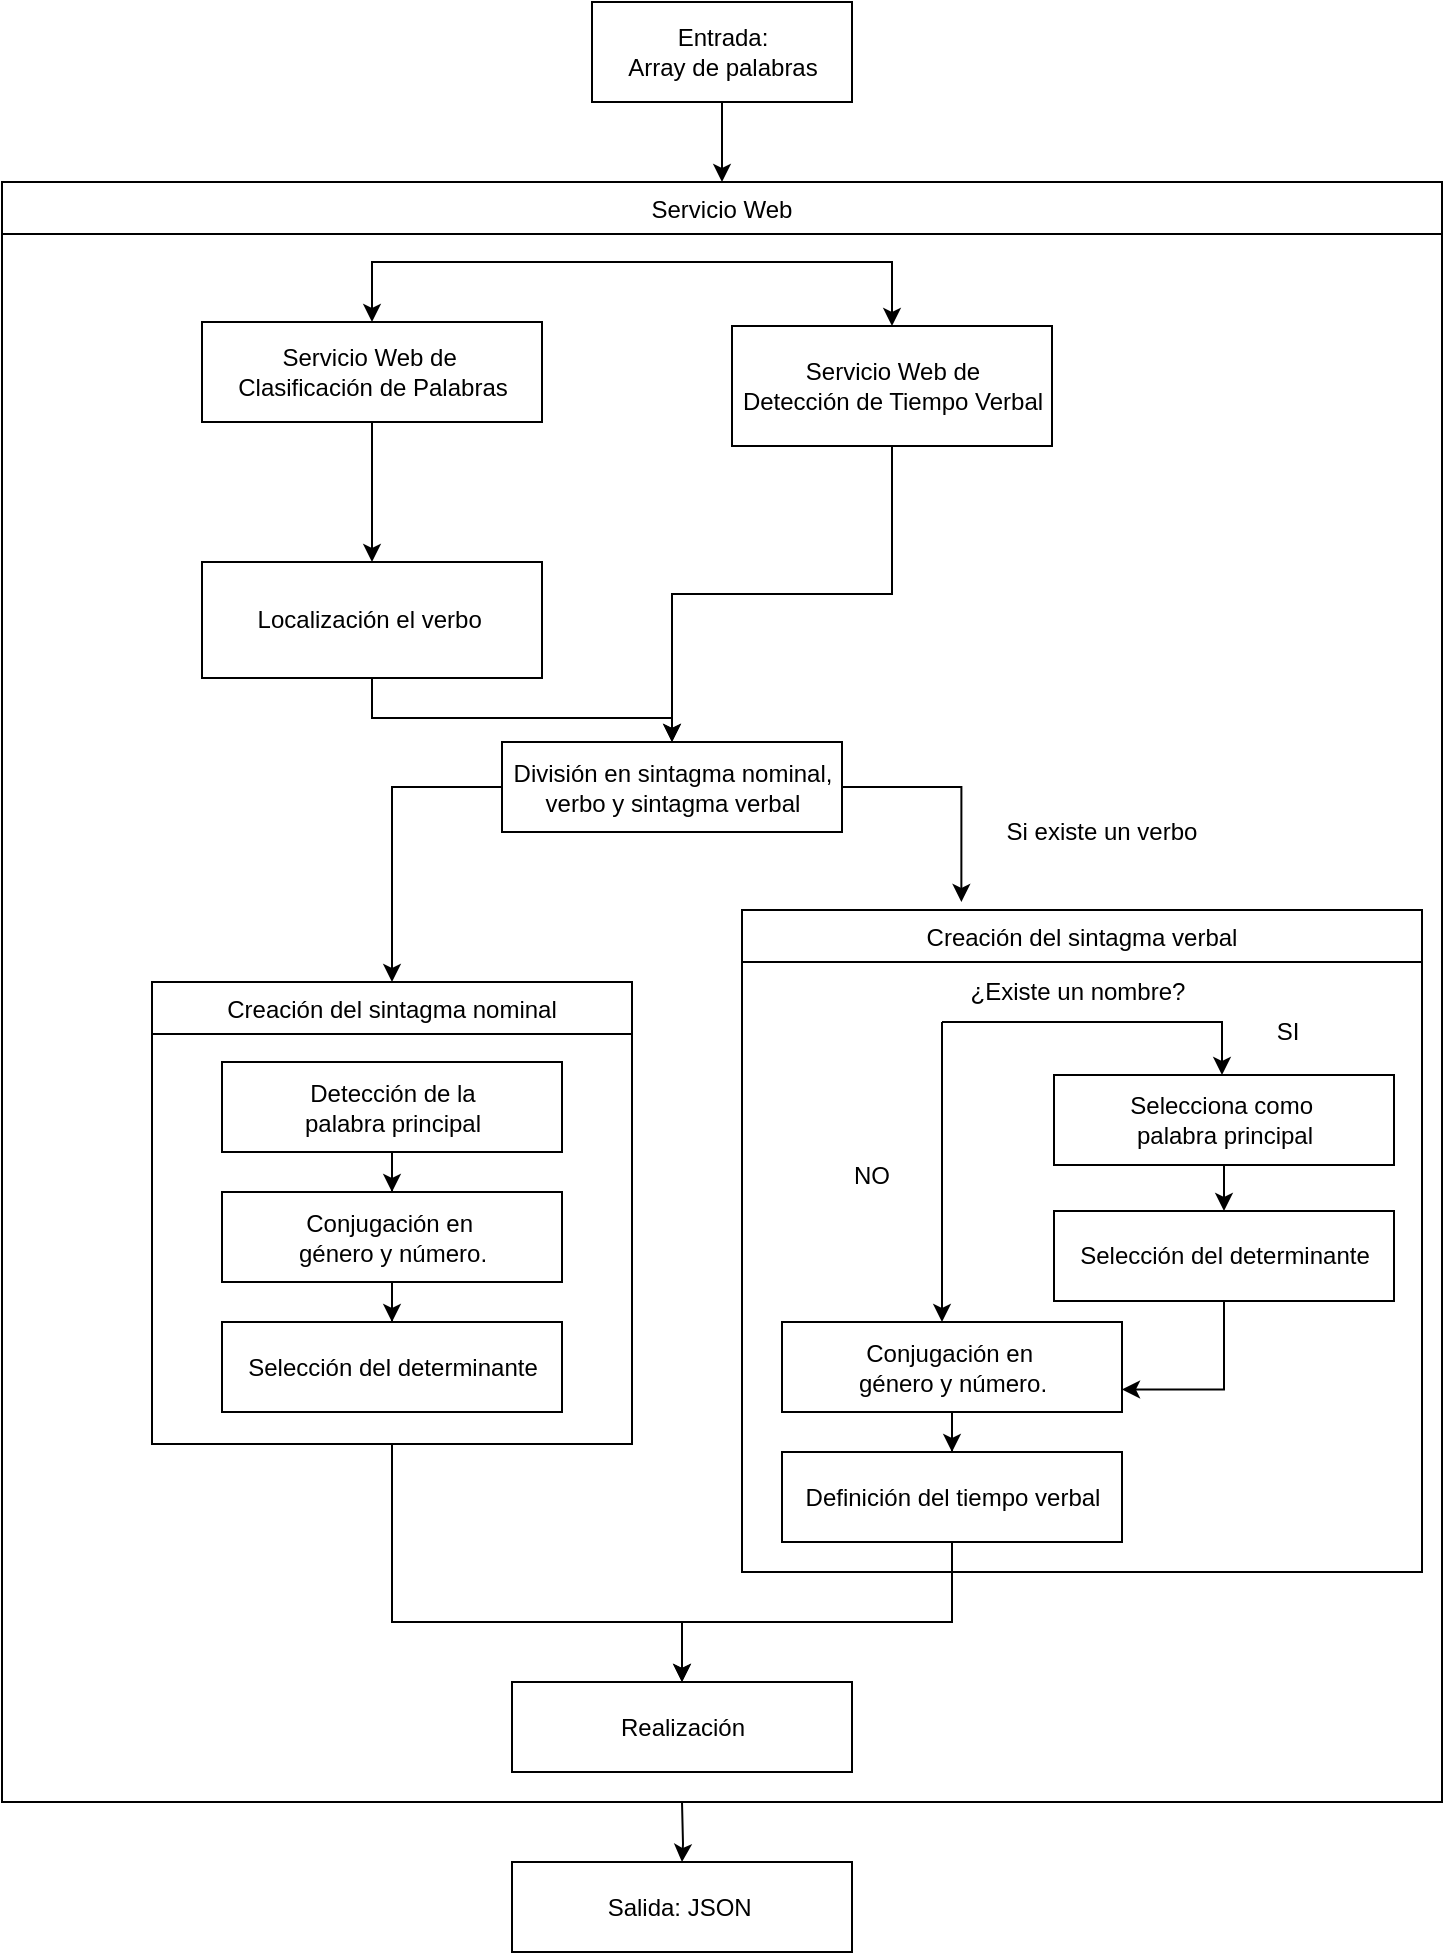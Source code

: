 <mxfile version="10.6.8" type="device"><diagram id="mjkM_YAU1npIJrq_aago" name="Page-1"><mxGraphModel dx="1640" dy="936" grid="1" gridSize="10" guides="1" tooltips="1" connect="1" arrows="1" fold="1" page="1" pageScale="1" pageWidth="827" pageHeight="1169" math="0" shadow="0"><root><mxCell id="0"/><mxCell id="1" parent="0"/><mxCell id="Jm0uOe-CqYix3cxSpCPx-2" value="" style="edgeStyle=orthogonalEdgeStyle;rounded=0;orthogonalLoop=1;jettySize=auto;html=1;entryX=0.5;entryY=0;entryDx=0;entryDy=0;" parent="1" target="Jm0uOe-CqYix3cxSpCPx-5" edge="1"><mxGeometry relative="1" as="geometry"><Array as="points"><mxPoint x="395" y="170"/><mxPoint x="245" y="170"/></Array><mxPoint x="400" y="170" as="sourcePoint"/></mxGeometry></mxCell><mxCell id="Jm0uOe-CqYix3cxSpCPx-3" style="edgeStyle=orthogonalEdgeStyle;rounded=0;orthogonalLoop=1;jettySize=auto;html=1;" parent="1" edge="1"><mxGeometry relative="1" as="geometry"><Array as="points"><mxPoint x="505" y="170"/></Array><mxPoint x="385" y="170" as="sourcePoint"/><mxPoint x="505" y="202" as="targetPoint"/></mxGeometry></mxCell><mxCell id="FvVxsVUE3jwzEv2wK249-1" style="edgeStyle=orthogonalEdgeStyle;rounded=0;orthogonalLoop=1;jettySize=auto;html=1;entryX=0.5;entryY=0;entryDx=0;entryDy=0;" parent="1" source="Jm0uOe-CqYix3cxSpCPx-5" target="Jm0uOe-CqYix3cxSpCPx-12" edge="1"><mxGeometry relative="1" as="geometry"><Array as="points"><mxPoint x="245" y="300"/><mxPoint x="245" y="300"/></Array></mxGeometry></mxCell><mxCell id="Jm0uOe-CqYix3cxSpCPx-5" value="Servicio Web de&amp;nbsp;&lt;br&gt;Clasificación de Palabras&lt;br&gt;" style="html=1;" parent="1" vertex="1"><mxGeometry x="160" y="200" width="170" height="50" as="geometry"/></mxCell><mxCell id="Cju2O1QwhKr1RdAuUBHj-16" style="edgeStyle=orthogonalEdgeStyle;rounded=0;orthogonalLoop=1;jettySize=auto;html=1;" edge="1" parent="1" source="Jm0uOe-CqYix3cxSpCPx-6" target="Cju2O1QwhKr1RdAuUBHj-13"><mxGeometry relative="1" as="geometry"/></mxCell><mxCell id="Jm0uOe-CqYix3cxSpCPx-6" value="Entrada:&lt;br&gt;Array de palabras&lt;br&gt;" style="html=1;" parent="1" vertex="1"><mxGeometry x="355" y="40" width="130" height="50" as="geometry"/></mxCell><mxCell id="Cju2O1QwhKr1RdAuUBHj-1" style="edgeStyle=orthogonalEdgeStyle;rounded=0;orthogonalLoop=1;jettySize=auto;html=1;exitX=0.5;exitY=1;exitDx=0;exitDy=0;entryX=0.5;entryY=0;entryDx=0;entryDy=0;" edge="1" parent="1" source="Jm0uOe-CqYix3cxSpCPx-10" target="Jm0uOe-CqYix3cxSpCPx-20"><mxGeometry relative="1" as="geometry"/></mxCell><mxCell id="Jm0uOe-CqYix3cxSpCPx-10" value="Servicio Web&amp;nbsp;&lt;span&gt;de &lt;br&gt;Detección de Tiempo Verbal&lt;/span&gt;&lt;br&gt;" style="html=1;" parent="1" vertex="1"><mxGeometry x="425" y="202" width="160" height="60" as="geometry"/></mxCell><mxCell id="Jm0uOe-CqYix3cxSpCPx-21" value="" style="edgeStyle=orthogonalEdgeStyle;rounded=0;orthogonalLoop=1;jettySize=auto;html=1;" parent="1" source="Jm0uOe-CqYix3cxSpCPx-12" target="Jm0uOe-CqYix3cxSpCPx-20" edge="1"><mxGeometry relative="1" as="geometry"><Array as="points"><mxPoint x="245" y="398"/><mxPoint x="395" y="398"/></Array></mxGeometry></mxCell><mxCell id="Jm0uOe-CqYix3cxSpCPx-12" value="Localización el&amp;nbsp;verbo&amp;nbsp;&lt;br&gt;" style="html=1;" parent="1" vertex="1"><mxGeometry x="160" y="320" width="170" height="58" as="geometry"/></mxCell><mxCell id="Jm0uOe-CqYix3cxSpCPx-23" value="" style="edgeStyle=orthogonalEdgeStyle;rounded=0;orthogonalLoop=1;jettySize=auto;html=1;exitX=0;exitY=0.5;exitDx=0;exitDy=0;" parent="1" source="Jm0uOe-CqYix3cxSpCPx-20" target="Cju2O1QwhKr1RdAuUBHj-2" edge="1"><mxGeometry relative="1" as="geometry"><Array as="points"><mxPoint x="255" y="433"/></Array><mxPoint x="255" y="490" as="targetPoint"/></mxGeometry></mxCell><mxCell id="Jm0uOe-CqYix3cxSpCPx-20" value="División en sintagma nominal,&lt;br&gt;verbo y sintagma verbal&lt;br&gt;" style="html=1;" parent="1" vertex="1"><mxGeometry x="310" y="410" width="170" height="45" as="geometry"/></mxCell><mxCell id="Jm0uOe-CqYix3cxSpCPx-27" value="" style="edgeStyle=orthogonalEdgeStyle;rounded=0;orthogonalLoop=1;jettySize=auto;html=1;exitX=1;exitY=0.5;exitDx=0;exitDy=0;" parent="1" source="Jm0uOe-CqYix3cxSpCPx-20" edge="1"><mxGeometry relative="1" as="geometry"><Array as="points"><mxPoint x="540" y="433"/></Array><mxPoint x="539.69" y="490" as="targetPoint"/></mxGeometry></mxCell><mxCell id="wn_tqzNAl6prReH3Zt0I-4" value="" style="edgeStyle=orthogonalEdgeStyle;rounded=0;orthogonalLoop=1;jettySize=auto;html=1;entryX=0.5;entryY=0;entryDx=0;entryDy=0;" parent="1" source="wn_tqzNAl6prReH3Zt0I-1" target="wn_tqzNAl6prReH3Zt0I-3" edge="1"><mxGeometry relative="1" as="geometry"><mxPoint x="255" y="636" as="targetPoint"/></mxGeometry></mxCell><mxCell id="wn_tqzNAl6prReH3Zt0I-1" value="Detección de la &lt;br&gt;palabra principal&lt;br&gt;" style="html=1;" parent="1" vertex="1"><mxGeometry x="170" y="570" width="170" height="45" as="geometry"/></mxCell><mxCell id="wn_tqzNAl6prReH3Zt0I-10" value="" style="edgeStyle=orthogonalEdgeStyle;rounded=0;orthogonalLoop=1;jettySize=auto;html=1;" parent="1" source="wn_tqzNAl6prReH3Zt0I-3" target="wn_tqzNAl6prReH3Zt0I-9" edge="1"><mxGeometry relative="1" as="geometry"/></mxCell><mxCell id="wn_tqzNAl6prReH3Zt0I-3" value="Conjugación en&amp;nbsp;&lt;br&gt;género y número.&lt;br&gt;" style="html=1;" parent="1" vertex="1"><mxGeometry x="170" y="635" width="170" height="45" as="geometry"/></mxCell><mxCell id="wn_tqzNAl6prReH3Zt0I-27" style="edgeStyle=orthogonalEdgeStyle;rounded=0;orthogonalLoop=1;jettySize=auto;html=1;exitX=0.5;exitY=1;exitDx=0;exitDy=0;" parent="1" source="Cju2O1QwhKr1RdAuUBHj-2" edge="1"><mxGeometry relative="1" as="geometry"><mxPoint x="400" y="880" as="targetPoint"/><Array as="points"><mxPoint x="255" y="850"/><mxPoint x="400" y="850"/></Array><mxPoint x="255" y="830" as="sourcePoint"/></mxGeometry></mxCell><mxCell id="wn_tqzNAl6prReH3Zt0I-9" value="Selección del determinante" style="html=1;" parent="1" vertex="1"><mxGeometry x="170" y="700" width="170" height="45" as="geometry"/></mxCell><mxCell id="wn_tqzNAl6prReH3Zt0I-14" value="" style="edgeStyle=orthogonalEdgeStyle;rounded=0;orthogonalLoop=1;jettySize=auto;html=1;" parent="1" target="wn_tqzNAl6prReH3Zt0I-13" edge="1"><mxGeometry relative="1" as="geometry"><Array as="points"><mxPoint x="530" y="550"/><mxPoint x="670" y="550"/></Array><mxPoint x="530" y="550" as="sourcePoint"/></mxGeometry></mxCell><mxCell id="wn_tqzNAl6prReH3Zt0I-25" style="edgeStyle=orthogonalEdgeStyle;rounded=0;orthogonalLoop=1;jettySize=auto;html=1;" parent="1" target="wn_tqzNAl6prReH3Zt0I-18" edge="1"><mxGeometry relative="1" as="geometry"><mxPoint x="530" y="550" as="sourcePoint"/><Array as="points"><mxPoint x="530" y="620"/><mxPoint x="530" y="620"/></Array></mxGeometry></mxCell><mxCell id="wn_tqzNAl6prReH3Zt0I-22" style="edgeStyle=orthogonalEdgeStyle;rounded=0;orthogonalLoop=1;jettySize=auto;html=1;entryX=0.5;entryY=0;entryDx=0;entryDy=0;" parent="1" source="wn_tqzNAl6prReH3Zt0I-13" target="wn_tqzNAl6prReH3Zt0I-16" edge="1"><mxGeometry relative="1" as="geometry"/></mxCell><mxCell id="wn_tqzNAl6prReH3Zt0I-13" value="Selecciona como&amp;nbsp;&lt;br&gt;palabra principal&lt;br&gt;" style="html=1;" parent="1" vertex="1"><mxGeometry x="586" y="576.5" width="170" height="45" as="geometry"/></mxCell><mxCell id="Jm0uOe-CqYix3cxSpCPx-33" value="" style="edgeStyle=orthogonalEdgeStyle;rounded=0;orthogonalLoop=1;jettySize=auto;html=1;" parent="1" target="Jm0uOe-CqYix3cxSpCPx-32" edge="1"><mxGeometry relative="1" as="geometry"><mxPoint x="400" y="940" as="sourcePoint"/></mxGeometry></mxCell><mxCell id="Jm0uOe-CqYix3cxSpCPx-24" value="Realización&lt;br&gt;" style="html=1;" parent="1" vertex="1"><mxGeometry x="315" y="880" width="170" height="45" as="geometry"/></mxCell><mxCell id="Jm0uOe-CqYix3cxSpCPx-32" value="Salida: JSON&amp;nbsp;" style="html=1;" parent="1" vertex="1"><mxGeometry x="315" y="970" width="170" height="45" as="geometry"/></mxCell><mxCell id="Jm0uOe-CqYix3cxSpCPx-36" value="Si existe un verbo" style="text;html=1;strokeColor=none;fillColor=none;align=center;verticalAlign=middle;whiteSpace=wrap;rounded=0;" parent="1" vertex="1"><mxGeometry x="550" y="445" width="120" height="20" as="geometry"/></mxCell><mxCell id="wn_tqzNAl6prReH3Zt0I-26" style="edgeStyle=orthogonalEdgeStyle;rounded=0;orthogonalLoop=1;jettySize=auto;html=1;entryX=0.5;entryY=0;entryDx=0;entryDy=0;" parent="1" source="wn_tqzNAl6prReH3Zt0I-11" target="Jm0uOe-CqYix3cxSpCPx-24" edge="1"><mxGeometry relative="1" as="geometry"><Array as="points"><mxPoint x="535" y="850"/><mxPoint x="400" y="850"/></Array></mxGeometry></mxCell><mxCell id="wn_tqzNAl6prReH3Zt0I-11" value="Definición del tiempo verbal" style="html=1;" parent="1" vertex="1"><mxGeometry x="450" y="765" width="170" height="45" as="geometry"/></mxCell><mxCell id="wn_tqzNAl6prReH3Zt0I-15" value="¿Existe un nombre?" style="text;html=1;strokeColor=none;fillColor=none;align=center;verticalAlign=middle;whiteSpace=wrap;rounded=0;" parent="1" vertex="1"><mxGeometry x="538" y="525" width="120" height="20" as="geometry"/></mxCell><mxCell id="Cju2O1QwhKr1RdAuUBHj-10" style="edgeStyle=orthogonalEdgeStyle;rounded=0;orthogonalLoop=1;jettySize=auto;html=1;entryX=1;entryY=0.75;entryDx=0;entryDy=0;" edge="1" parent="1" source="wn_tqzNAl6prReH3Zt0I-16" target="wn_tqzNAl6prReH3Zt0I-18"><mxGeometry relative="1" as="geometry"/></mxCell><mxCell id="wn_tqzNAl6prReH3Zt0I-16" value="Selección del determinante" style="html=1;" parent="1" vertex="1"><mxGeometry x="586" y="644.5" width="170" height="45" as="geometry"/></mxCell><mxCell id="wn_tqzNAl6prReH3Zt0I-24" style="edgeStyle=orthogonalEdgeStyle;rounded=0;orthogonalLoop=1;jettySize=auto;html=1;" parent="1" source="wn_tqzNAl6prReH3Zt0I-18" target="wn_tqzNAl6prReH3Zt0I-11" edge="1"><mxGeometry relative="1" as="geometry"/></mxCell><mxCell id="wn_tqzNAl6prReH3Zt0I-18" value="Conjugación en&amp;nbsp;&lt;br&gt;género y número.&lt;br&gt;" style="html=1;" parent="1" vertex="1"><mxGeometry x="450" y="700" width="170" height="45" as="geometry"/></mxCell><mxCell id="Cju2O1QwhKr1RdAuUBHj-2" value="Creación del sintagma nominal" style="swimlane;fontStyle=0;childLayout=stackLayout;horizontal=1;startSize=26;fillColor=none;horizontalStack=0;resizeParent=1;resizeParentMax=0;resizeLast=0;collapsible=1;marginBottom=0;" vertex="1" parent="1"><mxGeometry x="135" y="530" width="240" height="231" as="geometry"/></mxCell><mxCell id="Cju2O1QwhKr1RdAuUBHj-8" value="Creación del sintagma verbal" style="swimlane;fontStyle=0;childLayout=stackLayout;horizontal=1;startSize=26;fillColor=none;horizontalStack=0;resizeParent=1;resizeParentMax=0;resizeLast=0;collapsible=1;marginBottom=0;" vertex="1" parent="1"><mxGeometry x="430" y="494" width="340" height="331" as="geometry"/></mxCell><mxCell id="Cju2O1QwhKr1RdAuUBHj-11" value="SI" style="text;html=1;strokeColor=none;fillColor=none;align=center;verticalAlign=middle;whiteSpace=wrap;rounded=0;" vertex="1" parent="1"><mxGeometry x="685" y="545" width="36" height="20" as="geometry"/></mxCell><mxCell id="Cju2O1QwhKr1RdAuUBHj-12" value="NO" style="text;html=1;strokeColor=none;fillColor=none;align=center;verticalAlign=middle;whiteSpace=wrap;rounded=0;" vertex="1" parent="1"><mxGeometry x="477" y="617" width="36" height="20" as="geometry"/></mxCell><mxCell id="Cju2O1QwhKr1RdAuUBHj-13" value="Servicio Web" style="swimlane;fontStyle=0;childLayout=stackLayout;horizontal=1;startSize=26;fillColor=none;horizontalStack=0;resizeParent=1;resizeParentMax=0;resizeLast=0;collapsible=1;marginBottom=0;" vertex="1" parent="1"><mxGeometry x="60" y="130" width="720" height="810" as="geometry"/></mxCell></root></mxGraphModel></diagram></mxfile>
